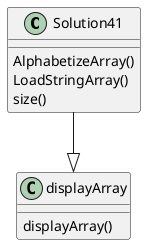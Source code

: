 @startuml
'https://plantuml.com/class-diagram

Solution41--|> displayArray

class Solution41{
AlphabetizeArray()
LoadStringArray()
size()
}

class displayArray{
    displayArray()
}

@enduml